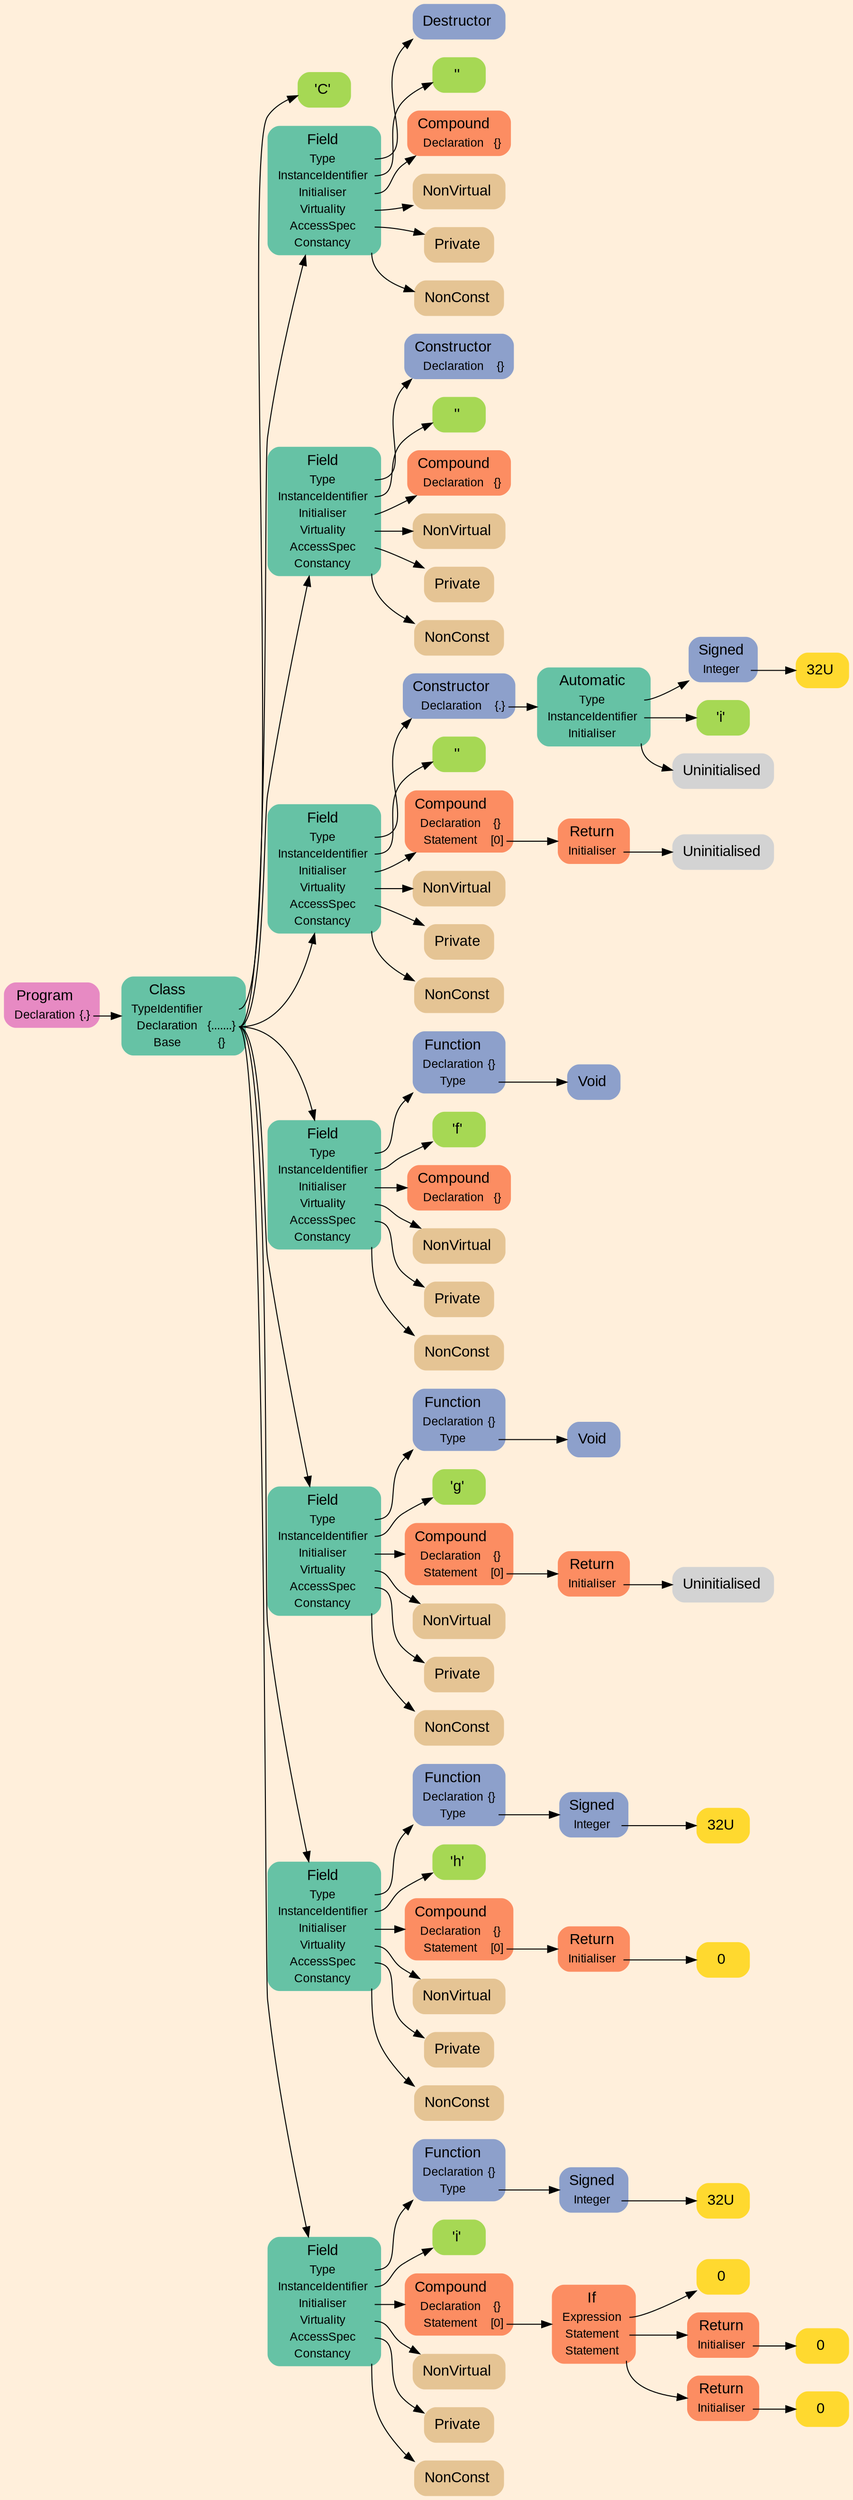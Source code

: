 digraph "" {
label = ""
labelloc = t
fontsize = "36"
graph [
    rankdir = "LR"
    ranksep = 0.3
    bgcolor = antiquewhite1
    color = black
    fontcolor = black
    fontname = "Arial"
];
node [
    fontname = "Arial"
];
edge [
    fontname = "Arial"
];


// -------------------- node figure --------------------
"#I-2-1966" [
    shape = "plaintext"
    fillcolor = "/set28/4"
    label = <<TABLE BORDER="0" CELLBORDER="0" CELLSPACING="0">
     <TR><TD><FONT POINT-SIZE="15.0">Program</FONT></TD><TD></TD></TR>
     <TR><TD>Declaration</TD><TD PORT="port0">{.}</TD></TR>
    </TABLE>>
    style = "rounded,filled"
    fontsize = "12"
];

"#I-2-1968" [
    shape = "plaintext"
    fillcolor = "/set28/1"
    label = <<TABLE BORDER="0" CELLBORDER="0" CELLSPACING="0">
     <TR><TD><FONT POINT-SIZE="15.0">Class</FONT></TD><TD></TD></TR>
     <TR><TD>TypeIdentifier</TD><TD PORT="port0"></TD></TR>
     <TR><TD>Declaration</TD><TD PORT="port1">{.......}</TD></TR>
     <TR><TD>Base</TD><TD PORT="port2">{}</TD></TR>
    </TABLE>>
    style = "rounded,filled"
    fontsize = "12"
];

"#I-2-1969" [
    shape = "plaintext"
    fillcolor = "/set28/5"
    label = <<TABLE BORDER="0" CELLBORDER="0" CELLSPACING="0">
     <TR><TD><FONT POINT-SIZE="15.0">'C'</FONT></TD><TD></TD></TR>
    </TABLE>>
    style = "rounded,filled"
    fontsize = "12"
];

"#I-2-1972" [
    shape = "plaintext"
    fillcolor = "/set28/1"
    label = <<TABLE BORDER="0" CELLBORDER="0" CELLSPACING="0">
     <TR><TD><FONT POINT-SIZE="15.0">Field</FONT></TD><TD></TD></TR>
     <TR><TD>Type</TD><TD PORT="port0"></TD></TR>
     <TR><TD>InstanceIdentifier</TD><TD PORT="port1"></TD></TR>
     <TR><TD>Initialiser</TD><TD PORT="port2"></TD></TR>
     <TR><TD>Virtuality</TD><TD PORT="port3"></TD></TR>
     <TR><TD>AccessSpec</TD><TD PORT="port4"></TD></TR>
     <TR><TD>Constancy</TD><TD PORT="port5"></TD></TR>
    </TABLE>>
    style = "rounded,filled"
    fontsize = "12"
];

"#I-2-1975" [
    shape = "plaintext"
    fillcolor = "/set28/3"
    label = <<TABLE BORDER="0" CELLBORDER="0" CELLSPACING="0">
     <TR><TD><FONT POINT-SIZE="15.0">Destructor</FONT></TD><TD></TD></TR>
    </TABLE>>
    style = "rounded,filled"
    fontsize = "12"
];

"#I-2-1974" [
    shape = "plaintext"
    fillcolor = "/set28/5"
    label = <<TABLE BORDER="0" CELLBORDER="0" CELLSPACING="0">
     <TR><TD><FONT POINT-SIZE="15.0">''</FONT></TD><TD></TD></TR>
    </TABLE>>
    style = "rounded,filled"
    fontsize = "12"
];

"#I-2-2033" [
    shape = "plaintext"
    fillcolor = "/set28/2"
    label = <<TABLE BORDER="0" CELLBORDER="0" CELLSPACING="0">
     <TR><TD><FONT POINT-SIZE="15.0">Compound</FONT></TD><TD></TD></TR>
     <TR><TD>Declaration</TD><TD PORT="port0">{}</TD></TR>
    </TABLE>>
    style = "rounded,filled"
    fontsize = "12"
];

"#I-2-1973" [
    shape = "plaintext"
    fillcolor = "/set28/7"
    label = <<TABLE BORDER="0" CELLBORDER="0" CELLSPACING="0">
     <TR><TD><FONT POINT-SIZE="15.0">NonVirtual</FONT></TD><TD></TD></TR>
    </TABLE>>
    style = "rounded,filled"
    fontsize = "12"
];

"#I-2-1970" [
    shape = "plaintext"
    fillcolor = "/set28/7"
    label = <<TABLE BORDER="0" CELLBORDER="0" CELLSPACING="0">
     <TR><TD><FONT POINT-SIZE="15.0">Private</FONT></TD><TD></TD></TR>
    </TABLE>>
    style = "rounded,filled"
    fontsize = "12"
];

"#I-2-1971" [
    shape = "plaintext"
    fillcolor = "/set28/7"
    label = <<TABLE BORDER="0" CELLBORDER="0" CELLSPACING="0">
     <TR><TD><FONT POINT-SIZE="15.0">NonConst</FONT></TD><TD></TD></TR>
    </TABLE>>
    style = "rounded,filled"
    fontsize = "12"
];

"#I-2-1979" [
    shape = "plaintext"
    fillcolor = "/set28/1"
    label = <<TABLE BORDER="0" CELLBORDER="0" CELLSPACING="0">
     <TR><TD><FONT POINT-SIZE="15.0">Field</FONT></TD><TD></TD></TR>
     <TR><TD>Type</TD><TD PORT="port0"></TD></TR>
     <TR><TD>InstanceIdentifier</TD><TD PORT="port1"></TD></TR>
     <TR><TD>Initialiser</TD><TD PORT="port2"></TD></TR>
     <TR><TD>Virtuality</TD><TD PORT="port3"></TD></TR>
     <TR><TD>AccessSpec</TD><TD PORT="port4"></TD></TR>
     <TR><TD>Constancy</TD><TD PORT="port5"></TD></TR>
    </TABLE>>
    style = "rounded,filled"
    fontsize = "12"
];

"#I-2-1982" [
    shape = "plaintext"
    fillcolor = "/set28/3"
    label = <<TABLE BORDER="0" CELLBORDER="0" CELLSPACING="0">
     <TR><TD><FONT POINT-SIZE="15.0">Constructor</FONT></TD><TD></TD></TR>
     <TR><TD>Declaration</TD><TD PORT="port0">{}</TD></TR>
    </TABLE>>
    style = "rounded,filled"
    fontsize = "12"
];

"#I-2-1981" [
    shape = "plaintext"
    fillcolor = "/set28/5"
    label = <<TABLE BORDER="0" CELLBORDER="0" CELLSPACING="0">
     <TR><TD><FONT POINT-SIZE="15.0">''</FONT></TD><TD></TD></TR>
    </TABLE>>
    style = "rounded,filled"
    fontsize = "12"
];

"#I-2-2035" [
    shape = "plaintext"
    fillcolor = "/set28/2"
    label = <<TABLE BORDER="0" CELLBORDER="0" CELLSPACING="0">
     <TR><TD><FONT POINT-SIZE="15.0">Compound</FONT></TD><TD></TD></TR>
     <TR><TD>Declaration</TD><TD PORT="port0">{}</TD></TR>
    </TABLE>>
    style = "rounded,filled"
    fontsize = "12"
];

"#I-2-1980" [
    shape = "plaintext"
    fillcolor = "/set28/7"
    label = <<TABLE BORDER="0" CELLBORDER="0" CELLSPACING="0">
     <TR><TD><FONT POINT-SIZE="15.0">NonVirtual</FONT></TD><TD></TD></TR>
    </TABLE>>
    style = "rounded,filled"
    fontsize = "12"
];

"#I-2-1977" [
    shape = "plaintext"
    fillcolor = "/set28/7"
    label = <<TABLE BORDER="0" CELLBORDER="0" CELLSPACING="0">
     <TR><TD><FONT POINT-SIZE="15.0">Private</FONT></TD><TD></TD></TR>
    </TABLE>>
    style = "rounded,filled"
    fontsize = "12"
];

"#I-2-1978" [
    shape = "plaintext"
    fillcolor = "/set28/7"
    label = <<TABLE BORDER="0" CELLBORDER="0" CELLSPACING="0">
     <TR><TD><FONT POINT-SIZE="15.0">NonConst</FONT></TD><TD></TD></TR>
    </TABLE>>
    style = "rounded,filled"
    fontsize = "12"
];

"#I-2-1993" [
    shape = "plaintext"
    fillcolor = "/set28/1"
    label = <<TABLE BORDER="0" CELLBORDER="0" CELLSPACING="0">
     <TR><TD><FONT POINT-SIZE="15.0">Field</FONT></TD><TD></TD></TR>
     <TR><TD>Type</TD><TD PORT="port0"></TD></TR>
     <TR><TD>InstanceIdentifier</TD><TD PORT="port1"></TD></TR>
     <TR><TD>Initialiser</TD><TD PORT="port2"></TD></TR>
     <TR><TD>Virtuality</TD><TD PORT="port3"></TD></TR>
     <TR><TD>AccessSpec</TD><TD PORT="port4"></TD></TR>
     <TR><TD>Constancy</TD><TD PORT="port5"></TD></TR>
    </TABLE>>
    style = "rounded,filled"
    fontsize = "12"
];

"#I-2-1996" [
    shape = "plaintext"
    fillcolor = "/set28/3"
    label = <<TABLE BORDER="0" CELLBORDER="0" CELLSPACING="0">
     <TR><TD><FONT POINT-SIZE="15.0">Constructor</FONT></TD><TD></TD></TR>
     <TR><TD>Declaration</TD><TD PORT="port0">{.}</TD></TR>
    </TABLE>>
    style = "rounded,filled"
    fontsize = "12"
];

"#I-2-1986" [
    shape = "plaintext"
    fillcolor = "/set28/1"
    label = <<TABLE BORDER="0" CELLBORDER="0" CELLSPACING="0">
     <TR><TD><FONT POINT-SIZE="15.0">Automatic</FONT></TD><TD></TD></TR>
     <TR><TD>Type</TD><TD PORT="port0"></TD></TR>
     <TR><TD>InstanceIdentifier</TD><TD PORT="port1"></TD></TR>
     <TR><TD>Initialiser</TD><TD PORT="port2"></TD></TR>
    </TABLE>>
    style = "rounded,filled"
    fontsize = "12"
];

"#I-2-1988" [
    shape = "plaintext"
    fillcolor = "/set28/3"
    label = <<TABLE BORDER="0" CELLBORDER="0" CELLSPACING="0">
     <TR><TD><FONT POINT-SIZE="15.0">Signed</FONT></TD><TD></TD></TR>
     <TR><TD>Integer</TD><TD PORT="port0"></TD></TR>
    </TABLE>>
    style = "rounded,filled"
    fontsize = "12"
];

"#I-2-1989" [
    shape = "plaintext"
    fillcolor = "/set28/6"
    label = <<TABLE BORDER="0" CELLBORDER="0" CELLSPACING="0">
     <TR><TD><FONT POINT-SIZE="15.0">32U</FONT></TD><TD></TD></TR>
    </TABLE>>
    style = "rounded,filled"
    fontsize = "12"
];

"#I-2-1987" [
    shape = "plaintext"
    fillcolor = "/set28/5"
    label = <<TABLE BORDER="0" CELLBORDER="0" CELLSPACING="0">
     <TR><TD><FONT POINT-SIZE="15.0">'i'</FONT></TD><TD></TD></TR>
    </TABLE>>
    style = "rounded,filled"
    fontsize = "12"
];

"#I-2-1990" [
    shape = "plaintext"
    label = <<TABLE BORDER="0" CELLBORDER="0" CELLSPACING="0">
     <TR><TD><FONT POINT-SIZE="15.0">Uninitialised</FONT></TD><TD></TD></TR>
    </TABLE>>
    style = "rounded,filled"
    fontsize = "12"
];

"#I-2-1995" [
    shape = "plaintext"
    fillcolor = "/set28/5"
    label = <<TABLE BORDER="0" CELLBORDER="0" CELLSPACING="0">
     <TR><TD><FONT POINT-SIZE="15.0">''</FONT></TD><TD></TD></TR>
    </TABLE>>
    style = "rounded,filled"
    fontsize = "12"
];

"#I-2-2039" [
    shape = "plaintext"
    fillcolor = "/set28/2"
    label = <<TABLE BORDER="0" CELLBORDER="0" CELLSPACING="0">
     <TR><TD><FONT POINT-SIZE="15.0">Compound</FONT></TD><TD></TD></TR>
     <TR><TD>Declaration</TD><TD PORT="port0">{}</TD></TR>
     <TR><TD>Statement</TD><TD PORT="port1">[0]</TD></TR>
    </TABLE>>
    style = "rounded,filled"
    fontsize = "12"
];

"#I-2-2037" [
    shape = "plaintext"
    fillcolor = "/set28/2"
    label = <<TABLE BORDER="0" CELLBORDER="0" CELLSPACING="0">
     <TR><TD><FONT POINT-SIZE="15.0">Return</FONT></TD><TD></TD></TR>
     <TR><TD>Initialiser</TD><TD PORT="port0"></TD></TR>
    </TABLE>>
    style = "rounded,filled"
    fontsize = "12"
];

"#I-2-2038" [
    shape = "plaintext"
    label = <<TABLE BORDER="0" CELLBORDER="0" CELLSPACING="0">
     <TR><TD><FONT POINT-SIZE="15.0">Uninitialised</FONT></TD><TD></TD></TR>
    </TABLE>>
    style = "rounded,filled"
    fontsize = "12"
];

"#I-2-1994" [
    shape = "plaintext"
    fillcolor = "/set28/7"
    label = <<TABLE BORDER="0" CELLBORDER="0" CELLSPACING="0">
     <TR><TD><FONT POINT-SIZE="15.0">NonVirtual</FONT></TD><TD></TD></TR>
    </TABLE>>
    style = "rounded,filled"
    fontsize = "12"
];

"#I-2-1991" [
    shape = "plaintext"
    fillcolor = "/set28/7"
    label = <<TABLE BORDER="0" CELLBORDER="0" CELLSPACING="0">
     <TR><TD><FONT POINT-SIZE="15.0">Private</FONT></TD><TD></TD></TR>
    </TABLE>>
    style = "rounded,filled"
    fontsize = "12"
];

"#I-2-1992" [
    shape = "plaintext"
    fillcolor = "/set28/7"
    label = <<TABLE BORDER="0" CELLBORDER="0" CELLSPACING="0">
     <TR><TD><FONT POINT-SIZE="15.0">NonConst</FONT></TD><TD></TD></TR>
    </TABLE>>
    style = "rounded,filled"
    fontsize = "12"
];

"#I-2-2000" [
    shape = "plaintext"
    fillcolor = "/set28/1"
    label = <<TABLE BORDER="0" CELLBORDER="0" CELLSPACING="0">
     <TR><TD><FONT POINT-SIZE="15.0">Field</FONT></TD><TD></TD></TR>
     <TR><TD>Type</TD><TD PORT="port0"></TD></TR>
     <TR><TD>InstanceIdentifier</TD><TD PORT="port1"></TD></TR>
     <TR><TD>Initialiser</TD><TD PORT="port2"></TD></TR>
     <TR><TD>Virtuality</TD><TD PORT="port3"></TD></TR>
     <TR><TD>AccessSpec</TD><TD PORT="port4"></TD></TR>
     <TR><TD>Constancy</TD><TD PORT="port5"></TD></TR>
    </TABLE>>
    style = "rounded,filled"
    fontsize = "12"
];

"#I-2-2003" [
    shape = "plaintext"
    fillcolor = "/set28/3"
    label = <<TABLE BORDER="0" CELLBORDER="0" CELLSPACING="0">
     <TR><TD><FONT POINT-SIZE="15.0">Function</FONT></TD><TD></TD></TR>
     <TR><TD>Declaration</TD><TD PORT="port0">{}</TD></TR>
     <TR><TD>Type</TD><TD PORT="port1"></TD></TR>
    </TABLE>>
    style = "rounded,filled"
    fontsize = "12"
];

"#I-2-2004" [
    shape = "plaintext"
    fillcolor = "/set28/3"
    label = <<TABLE BORDER="0" CELLBORDER="0" CELLSPACING="0">
     <TR><TD><FONT POINT-SIZE="15.0">Void</FONT></TD><TD></TD></TR>
    </TABLE>>
    style = "rounded,filled"
    fontsize = "12"
];

"#I-2-2002" [
    shape = "plaintext"
    fillcolor = "/set28/5"
    label = <<TABLE BORDER="0" CELLBORDER="0" CELLSPACING="0">
     <TR><TD><FONT POINT-SIZE="15.0">'f'</FONT></TD><TD></TD></TR>
    </TABLE>>
    style = "rounded,filled"
    fontsize = "12"
];

"#I-2-2041" [
    shape = "plaintext"
    fillcolor = "/set28/2"
    label = <<TABLE BORDER="0" CELLBORDER="0" CELLSPACING="0">
     <TR><TD><FONT POINT-SIZE="15.0">Compound</FONT></TD><TD></TD></TR>
     <TR><TD>Declaration</TD><TD PORT="port0">{}</TD></TR>
    </TABLE>>
    style = "rounded,filled"
    fontsize = "12"
];

"#I-2-2001" [
    shape = "plaintext"
    fillcolor = "/set28/7"
    label = <<TABLE BORDER="0" CELLBORDER="0" CELLSPACING="0">
     <TR><TD><FONT POINT-SIZE="15.0">NonVirtual</FONT></TD><TD></TD></TR>
    </TABLE>>
    style = "rounded,filled"
    fontsize = "12"
];

"#I-2-1998" [
    shape = "plaintext"
    fillcolor = "/set28/7"
    label = <<TABLE BORDER="0" CELLBORDER="0" CELLSPACING="0">
     <TR><TD><FONT POINT-SIZE="15.0">Private</FONT></TD><TD></TD></TR>
    </TABLE>>
    style = "rounded,filled"
    fontsize = "12"
];

"#I-2-1999" [
    shape = "plaintext"
    fillcolor = "/set28/7"
    label = <<TABLE BORDER="0" CELLBORDER="0" CELLSPACING="0">
     <TR><TD><FONT POINT-SIZE="15.0">NonConst</FONT></TD><TD></TD></TR>
    </TABLE>>
    style = "rounded,filled"
    fontsize = "12"
];

"#I-2-2008" [
    shape = "plaintext"
    fillcolor = "/set28/1"
    label = <<TABLE BORDER="0" CELLBORDER="0" CELLSPACING="0">
     <TR><TD><FONT POINT-SIZE="15.0">Field</FONT></TD><TD></TD></TR>
     <TR><TD>Type</TD><TD PORT="port0"></TD></TR>
     <TR><TD>InstanceIdentifier</TD><TD PORT="port1"></TD></TR>
     <TR><TD>Initialiser</TD><TD PORT="port2"></TD></TR>
     <TR><TD>Virtuality</TD><TD PORT="port3"></TD></TR>
     <TR><TD>AccessSpec</TD><TD PORT="port4"></TD></TR>
     <TR><TD>Constancy</TD><TD PORT="port5"></TD></TR>
    </TABLE>>
    style = "rounded,filled"
    fontsize = "12"
];

"#I-2-2011" [
    shape = "plaintext"
    fillcolor = "/set28/3"
    label = <<TABLE BORDER="0" CELLBORDER="0" CELLSPACING="0">
     <TR><TD><FONT POINT-SIZE="15.0">Function</FONT></TD><TD></TD></TR>
     <TR><TD>Declaration</TD><TD PORT="port0">{}</TD></TR>
     <TR><TD>Type</TD><TD PORT="port1"></TD></TR>
    </TABLE>>
    style = "rounded,filled"
    fontsize = "12"
];

"#I-2-2012" [
    shape = "plaintext"
    fillcolor = "/set28/3"
    label = <<TABLE BORDER="0" CELLBORDER="0" CELLSPACING="0">
     <TR><TD><FONT POINT-SIZE="15.0">Void</FONT></TD><TD></TD></TR>
    </TABLE>>
    style = "rounded,filled"
    fontsize = "12"
];

"#I-2-2010" [
    shape = "plaintext"
    fillcolor = "/set28/5"
    label = <<TABLE BORDER="0" CELLBORDER="0" CELLSPACING="0">
     <TR><TD><FONT POINT-SIZE="15.0">'g'</FONT></TD><TD></TD></TR>
    </TABLE>>
    style = "rounded,filled"
    fontsize = "12"
];

"#I-2-2045" [
    shape = "plaintext"
    fillcolor = "/set28/2"
    label = <<TABLE BORDER="0" CELLBORDER="0" CELLSPACING="0">
     <TR><TD><FONT POINT-SIZE="15.0">Compound</FONT></TD><TD></TD></TR>
     <TR><TD>Declaration</TD><TD PORT="port0">{}</TD></TR>
     <TR><TD>Statement</TD><TD PORT="port1">[0]</TD></TR>
    </TABLE>>
    style = "rounded,filled"
    fontsize = "12"
];

"#I-2-2043" [
    shape = "plaintext"
    fillcolor = "/set28/2"
    label = <<TABLE BORDER="0" CELLBORDER="0" CELLSPACING="0">
     <TR><TD><FONT POINT-SIZE="15.0">Return</FONT></TD><TD></TD></TR>
     <TR><TD>Initialiser</TD><TD PORT="port0"></TD></TR>
    </TABLE>>
    style = "rounded,filled"
    fontsize = "12"
];

"#I-2-2044" [
    shape = "plaintext"
    label = <<TABLE BORDER="0" CELLBORDER="0" CELLSPACING="0">
     <TR><TD><FONT POINT-SIZE="15.0">Uninitialised</FONT></TD><TD></TD></TR>
    </TABLE>>
    style = "rounded,filled"
    fontsize = "12"
];

"#I-2-2009" [
    shape = "plaintext"
    fillcolor = "/set28/7"
    label = <<TABLE BORDER="0" CELLBORDER="0" CELLSPACING="0">
     <TR><TD><FONT POINT-SIZE="15.0">NonVirtual</FONT></TD><TD></TD></TR>
    </TABLE>>
    style = "rounded,filled"
    fontsize = "12"
];

"#I-2-2006" [
    shape = "plaintext"
    fillcolor = "/set28/7"
    label = <<TABLE BORDER="0" CELLBORDER="0" CELLSPACING="0">
     <TR><TD><FONT POINT-SIZE="15.0">Private</FONT></TD><TD></TD></TR>
    </TABLE>>
    style = "rounded,filled"
    fontsize = "12"
];

"#I-2-2007" [
    shape = "plaintext"
    fillcolor = "/set28/7"
    label = <<TABLE BORDER="0" CELLBORDER="0" CELLSPACING="0">
     <TR><TD><FONT POINT-SIZE="15.0">NonConst</FONT></TD><TD></TD></TR>
    </TABLE>>
    style = "rounded,filled"
    fontsize = "12"
];

"#I-2-2016" [
    shape = "plaintext"
    fillcolor = "/set28/1"
    label = <<TABLE BORDER="0" CELLBORDER="0" CELLSPACING="0">
     <TR><TD><FONT POINT-SIZE="15.0">Field</FONT></TD><TD></TD></TR>
     <TR><TD>Type</TD><TD PORT="port0"></TD></TR>
     <TR><TD>InstanceIdentifier</TD><TD PORT="port1"></TD></TR>
     <TR><TD>Initialiser</TD><TD PORT="port2"></TD></TR>
     <TR><TD>Virtuality</TD><TD PORT="port3"></TD></TR>
     <TR><TD>AccessSpec</TD><TD PORT="port4"></TD></TR>
     <TR><TD>Constancy</TD><TD PORT="port5"></TD></TR>
    </TABLE>>
    style = "rounded,filled"
    fontsize = "12"
];

"#I-2-2019" [
    shape = "plaintext"
    fillcolor = "/set28/3"
    label = <<TABLE BORDER="0" CELLBORDER="0" CELLSPACING="0">
     <TR><TD><FONT POINT-SIZE="15.0">Function</FONT></TD><TD></TD></TR>
     <TR><TD>Declaration</TD><TD PORT="port0">{}</TD></TR>
     <TR><TD>Type</TD><TD PORT="port1"></TD></TR>
    </TABLE>>
    style = "rounded,filled"
    fontsize = "12"
];

"#I-2-2020" [
    shape = "plaintext"
    fillcolor = "/set28/3"
    label = <<TABLE BORDER="0" CELLBORDER="0" CELLSPACING="0">
     <TR><TD><FONT POINT-SIZE="15.0">Signed</FONT></TD><TD></TD></TR>
     <TR><TD>Integer</TD><TD PORT="port0"></TD></TR>
    </TABLE>>
    style = "rounded,filled"
    fontsize = "12"
];

"#I-2-2021" [
    shape = "plaintext"
    fillcolor = "/set28/6"
    label = <<TABLE BORDER="0" CELLBORDER="0" CELLSPACING="0">
     <TR><TD><FONT POINT-SIZE="15.0">32U</FONT></TD><TD></TD></TR>
    </TABLE>>
    style = "rounded,filled"
    fontsize = "12"
];

"#I-2-2018" [
    shape = "plaintext"
    fillcolor = "/set28/5"
    label = <<TABLE BORDER="0" CELLBORDER="0" CELLSPACING="0">
     <TR><TD><FONT POINT-SIZE="15.0">'h'</FONT></TD><TD></TD></TR>
    </TABLE>>
    style = "rounded,filled"
    fontsize = "12"
];

"#I-2-2049" [
    shape = "plaintext"
    fillcolor = "/set28/2"
    label = <<TABLE BORDER="0" CELLBORDER="0" CELLSPACING="0">
     <TR><TD><FONT POINT-SIZE="15.0">Compound</FONT></TD><TD></TD></TR>
     <TR><TD>Declaration</TD><TD PORT="port0">{}</TD></TR>
     <TR><TD>Statement</TD><TD PORT="port1">[0]</TD></TR>
    </TABLE>>
    style = "rounded,filled"
    fontsize = "12"
];

"#I-2-2048" [
    shape = "plaintext"
    fillcolor = "/set28/2"
    label = <<TABLE BORDER="0" CELLBORDER="0" CELLSPACING="0">
     <TR><TD><FONT POINT-SIZE="15.0">Return</FONT></TD><TD></TD></TR>
     <TR><TD>Initialiser</TD><TD PORT="port0"></TD></TR>
    </TABLE>>
    style = "rounded,filled"
    fontsize = "12"
];

"#I-2-2047" [
    shape = "plaintext"
    fillcolor = "/set28/6"
    label = <<TABLE BORDER="0" CELLBORDER="0" CELLSPACING="0">
     <TR><TD><FONT POINT-SIZE="15.0">0</FONT></TD><TD></TD></TR>
    </TABLE>>
    style = "rounded,filled"
    fontsize = "12"
];

"#I-2-2017" [
    shape = "plaintext"
    fillcolor = "/set28/7"
    label = <<TABLE BORDER="0" CELLBORDER="0" CELLSPACING="0">
     <TR><TD><FONT POINT-SIZE="15.0">NonVirtual</FONT></TD><TD></TD></TR>
    </TABLE>>
    style = "rounded,filled"
    fontsize = "12"
];

"#I-2-2014" [
    shape = "plaintext"
    fillcolor = "/set28/7"
    label = <<TABLE BORDER="0" CELLBORDER="0" CELLSPACING="0">
     <TR><TD><FONT POINT-SIZE="15.0">Private</FONT></TD><TD></TD></TR>
    </TABLE>>
    style = "rounded,filled"
    fontsize = "12"
];

"#I-2-2015" [
    shape = "plaintext"
    fillcolor = "/set28/7"
    label = <<TABLE BORDER="0" CELLBORDER="0" CELLSPACING="0">
     <TR><TD><FONT POINT-SIZE="15.0">NonConst</FONT></TD><TD></TD></TR>
    </TABLE>>
    style = "rounded,filled"
    fontsize = "12"
];

"#I-2-2025" [
    shape = "plaintext"
    fillcolor = "/set28/1"
    label = <<TABLE BORDER="0" CELLBORDER="0" CELLSPACING="0">
     <TR><TD><FONT POINT-SIZE="15.0">Field</FONT></TD><TD></TD></TR>
     <TR><TD>Type</TD><TD PORT="port0"></TD></TR>
     <TR><TD>InstanceIdentifier</TD><TD PORT="port1"></TD></TR>
     <TR><TD>Initialiser</TD><TD PORT="port2"></TD></TR>
     <TR><TD>Virtuality</TD><TD PORT="port3"></TD></TR>
     <TR><TD>AccessSpec</TD><TD PORT="port4"></TD></TR>
     <TR><TD>Constancy</TD><TD PORT="port5"></TD></TR>
    </TABLE>>
    style = "rounded,filled"
    fontsize = "12"
];

"#I-2-2028" [
    shape = "plaintext"
    fillcolor = "/set28/3"
    label = <<TABLE BORDER="0" CELLBORDER="0" CELLSPACING="0">
     <TR><TD><FONT POINT-SIZE="15.0">Function</FONT></TD><TD></TD></TR>
     <TR><TD>Declaration</TD><TD PORT="port0">{}</TD></TR>
     <TR><TD>Type</TD><TD PORT="port1"></TD></TR>
    </TABLE>>
    style = "rounded,filled"
    fontsize = "12"
];

"#I-2-2029" [
    shape = "plaintext"
    fillcolor = "/set28/3"
    label = <<TABLE BORDER="0" CELLBORDER="0" CELLSPACING="0">
     <TR><TD><FONT POINT-SIZE="15.0">Signed</FONT></TD><TD></TD></TR>
     <TR><TD>Integer</TD><TD PORT="port0"></TD></TR>
    </TABLE>>
    style = "rounded,filled"
    fontsize = "12"
];

"#I-2-2030" [
    shape = "plaintext"
    fillcolor = "/set28/6"
    label = <<TABLE BORDER="0" CELLBORDER="0" CELLSPACING="0">
     <TR><TD><FONT POINT-SIZE="15.0">32U</FONT></TD><TD></TD></TR>
    </TABLE>>
    style = "rounded,filled"
    fontsize = "12"
];

"#I-2-2027" [
    shape = "plaintext"
    fillcolor = "/set28/5"
    label = <<TABLE BORDER="0" CELLBORDER="0" CELLSPACING="0">
     <TR><TD><FONT POINT-SIZE="15.0">'i'</FONT></TD><TD></TD></TR>
    </TABLE>>
    style = "rounded,filled"
    fontsize = "12"
];

"#I-2-2057" [
    shape = "plaintext"
    fillcolor = "/set28/2"
    label = <<TABLE BORDER="0" CELLBORDER="0" CELLSPACING="0">
     <TR><TD><FONT POINT-SIZE="15.0">Compound</FONT></TD><TD></TD></TR>
     <TR><TD>Declaration</TD><TD PORT="port0">{}</TD></TR>
     <TR><TD>Statement</TD><TD PORT="port1">[0]</TD></TR>
    </TABLE>>
    style = "rounded,filled"
    fontsize = "12"
];

"#I-2-2056" [
    shape = "plaintext"
    fillcolor = "/set28/2"
    label = <<TABLE BORDER="0" CELLBORDER="0" CELLSPACING="0">
     <TR><TD><FONT POINT-SIZE="15.0">If</FONT></TD><TD></TD></TR>
     <TR><TD>Expression</TD><TD PORT="port0"></TD></TR>
     <TR><TD>Statement</TD><TD PORT="port1"></TD></TR>
     <TR><TD>Statement</TD><TD PORT="port2"></TD></TR>
    </TABLE>>
    style = "rounded,filled"
    fontsize = "12"
];

"#I-2-2051" [
    shape = "plaintext"
    fillcolor = "/set28/6"
    label = <<TABLE BORDER="0" CELLBORDER="0" CELLSPACING="0">
     <TR><TD><FONT POINT-SIZE="15.0">0</FONT></TD><TD></TD></TR>
    </TABLE>>
    style = "rounded,filled"
    fontsize = "12"
];

"#I-2-2053" [
    shape = "plaintext"
    fillcolor = "/set28/2"
    label = <<TABLE BORDER="0" CELLBORDER="0" CELLSPACING="0">
     <TR><TD><FONT POINT-SIZE="15.0">Return</FONT></TD><TD></TD></TR>
     <TR><TD>Initialiser</TD><TD PORT="port0"></TD></TR>
    </TABLE>>
    style = "rounded,filled"
    fontsize = "12"
];

"#I-2-2052" [
    shape = "plaintext"
    fillcolor = "/set28/6"
    label = <<TABLE BORDER="0" CELLBORDER="0" CELLSPACING="0">
     <TR><TD><FONT POINT-SIZE="15.0">0</FONT></TD><TD></TD></TR>
    </TABLE>>
    style = "rounded,filled"
    fontsize = "12"
];

"#I-2-2055" [
    shape = "plaintext"
    fillcolor = "/set28/2"
    label = <<TABLE BORDER="0" CELLBORDER="0" CELLSPACING="0">
     <TR><TD><FONT POINT-SIZE="15.0">Return</FONT></TD><TD></TD></TR>
     <TR><TD>Initialiser</TD><TD PORT="port0"></TD></TR>
    </TABLE>>
    style = "rounded,filled"
    fontsize = "12"
];

"#I-2-2054" [
    shape = "plaintext"
    fillcolor = "/set28/6"
    label = <<TABLE BORDER="0" CELLBORDER="0" CELLSPACING="0">
     <TR><TD><FONT POINT-SIZE="15.0">0</FONT></TD><TD></TD></TR>
    </TABLE>>
    style = "rounded,filled"
    fontsize = "12"
];

"#I-2-2026" [
    shape = "plaintext"
    fillcolor = "/set28/7"
    label = <<TABLE BORDER="0" CELLBORDER="0" CELLSPACING="0">
     <TR><TD><FONT POINT-SIZE="15.0">NonVirtual</FONT></TD><TD></TD></TR>
    </TABLE>>
    style = "rounded,filled"
    fontsize = "12"
];

"#I-2-2023" [
    shape = "plaintext"
    fillcolor = "/set28/7"
    label = <<TABLE BORDER="0" CELLBORDER="0" CELLSPACING="0">
     <TR><TD><FONT POINT-SIZE="15.0">Private</FONT></TD><TD></TD></TR>
    </TABLE>>
    style = "rounded,filled"
    fontsize = "12"
];

"#I-2-2024" [
    shape = "plaintext"
    fillcolor = "/set28/7"
    label = <<TABLE BORDER="0" CELLBORDER="0" CELLSPACING="0">
     <TR><TD><FONT POINT-SIZE="15.0">NonConst</FONT></TD><TD></TD></TR>
    </TABLE>>
    style = "rounded,filled"
    fontsize = "12"
];



// -------------------- links --------------------
// links for block #I-2-1966
"#I-2-1966":port0 -> "#I-2-1968" [
    style="solid"
    color = black
    fontcolor = black
];

// links for block #I-2-1968
"#I-2-1968":port0 -> "#I-2-1969" [
    style="solid"
    color = black
    fontcolor = black
];

"#I-2-1968":port1 -> "#I-2-1972" [
    style="solid"
    color = black
    fontcolor = black
];

"#I-2-1968":port1 -> "#I-2-1979" [
    style="solid"
    color = black
    fontcolor = black
];

"#I-2-1968":port1 -> "#I-2-1993" [
    style="solid"
    color = black
    fontcolor = black
];

"#I-2-1968":port1 -> "#I-2-2000" [
    style="solid"
    color = black
    fontcolor = black
];

"#I-2-1968":port1 -> "#I-2-2008" [
    style="solid"
    color = black
    fontcolor = black
];

"#I-2-1968":port1 -> "#I-2-2016" [
    style="solid"
    color = black
    fontcolor = black
];

"#I-2-1968":port1 -> "#I-2-2025" [
    style="solid"
    color = black
    fontcolor = black
];

// links for block #I-2-1969
// links for block #I-2-1972
"#I-2-1972":port0 -> "#I-2-1975" [
    style="solid"
    color = black
    fontcolor = black
];

"#I-2-1972":port1 -> "#I-2-1974" [
    style="solid"
    color = black
    fontcolor = black
];

"#I-2-1972":port2 -> "#I-2-2033" [
    style="solid"
    color = black
    fontcolor = black
];

"#I-2-1972":port3 -> "#I-2-1973" [
    style="solid"
    color = black
    fontcolor = black
];

"#I-2-1972":port4 -> "#I-2-1970" [
    style="solid"
    color = black
    fontcolor = black
];

"#I-2-1972":port5 -> "#I-2-1971" [
    style="solid"
    color = black
    fontcolor = black
];

// links for block #I-2-1975
// links for block #I-2-1974
// links for block #I-2-2033
// links for block #I-2-1973
// links for block #I-2-1970
// links for block #I-2-1971
// links for block #I-2-1979
"#I-2-1979":port0 -> "#I-2-1982" [
    style="solid"
    color = black
    fontcolor = black
];

"#I-2-1979":port1 -> "#I-2-1981" [
    style="solid"
    color = black
    fontcolor = black
];

"#I-2-1979":port2 -> "#I-2-2035" [
    style="solid"
    color = black
    fontcolor = black
];

"#I-2-1979":port3 -> "#I-2-1980" [
    style="solid"
    color = black
    fontcolor = black
];

"#I-2-1979":port4 -> "#I-2-1977" [
    style="solid"
    color = black
    fontcolor = black
];

"#I-2-1979":port5 -> "#I-2-1978" [
    style="solid"
    color = black
    fontcolor = black
];

// links for block #I-2-1982
// links for block #I-2-1981
// links for block #I-2-2035
// links for block #I-2-1980
// links for block #I-2-1977
// links for block #I-2-1978
// links for block #I-2-1993
"#I-2-1993":port0 -> "#I-2-1996" [
    style="solid"
    color = black
    fontcolor = black
];

"#I-2-1993":port1 -> "#I-2-1995" [
    style="solid"
    color = black
    fontcolor = black
];

"#I-2-1993":port2 -> "#I-2-2039" [
    style="solid"
    color = black
    fontcolor = black
];

"#I-2-1993":port3 -> "#I-2-1994" [
    style="solid"
    color = black
    fontcolor = black
];

"#I-2-1993":port4 -> "#I-2-1991" [
    style="solid"
    color = black
    fontcolor = black
];

"#I-2-1993":port5 -> "#I-2-1992" [
    style="solid"
    color = black
    fontcolor = black
];

// links for block #I-2-1996
"#I-2-1996":port0 -> "#I-2-1986" [
    style="solid"
    color = black
    fontcolor = black
];

// links for block #I-2-1986
"#I-2-1986":port0 -> "#I-2-1988" [
    style="solid"
    color = black
    fontcolor = black
];

"#I-2-1986":port1 -> "#I-2-1987" [
    style="solid"
    color = black
    fontcolor = black
];

"#I-2-1986":port2 -> "#I-2-1990" [
    style="solid"
    color = black
    fontcolor = black
];

// links for block #I-2-1988
"#I-2-1988":port0 -> "#I-2-1989" [
    style="solid"
    color = black
    fontcolor = black
];

// links for block #I-2-1989
// links for block #I-2-1987
// links for block #I-2-1990
// links for block #I-2-1995
// links for block #I-2-2039
"#I-2-2039":port1 -> "#I-2-2037" [
    style="solid"
    color = black
    fontcolor = black
];

// links for block #I-2-2037
"#I-2-2037":port0 -> "#I-2-2038" [
    style="solid"
    color = black
    fontcolor = black
];

// links for block #I-2-2038
// links for block #I-2-1994
// links for block #I-2-1991
// links for block #I-2-1992
// links for block #I-2-2000
"#I-2-2000":port0 -> "#I-2-2003" [
    style="solid"
    color = black
    fontcolor = black
];

"#I-2-2000":port1 -> "#I-2-2002" [
    style="solid"
    color = black
    fontcolor = black
];

"#I-2-2000":port2 -> "#I-2-2041" [
    style="solid"
    color = black
    fontcolor = black
];

"#I-2-2000":port3 -> "#I-2-2001" [
    style="solid"
    color = black
    fontcolor = black
];

"#I-2-2000":port4 -> "#I-2-1998" [
    style="solid"
    color = black
    fontcolor = black
];

"#I-2-2000":port5 -> "#I-2-1999" [
    style="solid"
    color = black
    fontcolor = black
];

// links for block #I-2-2003
"#I-2-2003":port1 -> "#I-2-2004" [
    style="solid"
    color = black
    fontcolor = black
];

// links for block #I-2-2004
// links for block #I-2-2002
// links for block #I-2-2041
// links for block #I-2-2001
// links for block #I-2-1998
// links for block #I-2-1999
// links for block #I-2-2008
"#I-2-2008":port0 -> "#I-2-2011" [
    style="solid"
    color = black
    fontcolor = black
];

"#I-2-2008":port1 -> "#I-2-2010" [
    style="solid"
    color = black
    fontcolor = black
];

"#I-2-2008":port2 -> "#I-2-2045" [
    style="solid"
    color = black
    fontcolor = black
];

"#I-2-2008":port3 -> "#I-2-2009" [
    style="solid"
    color = black
    fontcolor = black
];

"#I-2-2008":port4 -> "#I-2-2006" [
    style="solid"
    color = black
    fontcolor = black
];

"#I-2-2008":port5 -> "#I-2-2007" [
    style="solid"
    color = black
    fontcolor = black
];

// links for block #I-2-2011
"#I-2-2011":port1 -> "#I-2-2012" [
    style="solid"
    color = black
    fontcolor = black
];

// links for block #I-2-2012
// links for block #I-2-2010
// links for block #I-2-2045
"#I-2-2045":port1 -> "#I-2-2043" [
    style="solid"
    color = black
    fontcolor = black
];

// links for block #I-2-2043
"#I-2-2043":port0 -> "#I-2-2044" [
    style="solid"
    color = black
    fontcolor = black
];

// links for block #I-2-2044
// links for block #I-2-2009
// links for block #I-2-2006
// links for block #I-2-2007
// links for block #I-2-2016
"#I-2-2016":port0 -> "#I-2-2019" [
    style="solid"
    color = black
    fontcolor = black
];

"#I-2-2016":port1 -> "#I-2-2018" [
    style="solid"
    color = black
    fontcolor = black
];

"#I-2-2016":port2 -> "#I-2-2049" [
    style="solid"
    color = black
    fontcolor = black
];

"#I-2-2016":port3 -> "#I-2-2017" [
    style="solid"
    color = black
    fontcolor = black
];

"#I-2-2016":port4 -> "#I-2-2014" [
    style="solid"
    color = black
    fontcolor = black
];

"#I-2-2016":port5 -> "#I-2-2015" [
    style="solid"
    color = black
    fontcolor = black
];

// links for block #I-2-2019
"#I-2-2019":port1 -> "#I-2-2020" [
    style="solid"
    color = black
    fontcolor = black
];

// links for block #I-2-2020
"#I-2-2020":port0 -> "#I-2-2021" [
    style="solid"
    color = black
    fontcolor = black
];

// links for block #I-2-2021
// links for block #I-2-2018
// links for block #I-2-2049
"#I-2-2049":port1 -> "#I-2-2048" [
    style="solid"
    color = black
    fontcolor = black
];

// links for block #I-2-2048
"#I-2-2048":port0 -> "#I-2-2047" [
    style="solid"
    color = black
    fontcolor = black
];

// links for block #I-2-2047
// links for block #I-2-2017
// links for block #I-2-2014
// links for block #I-2-2015
// links for block #I-2-2025
"#I-2-2025":port0 -> "#I-2-2028" [
    style="solid"
    color = black
    fontcolor = black
];

"#I-2-2025":port1 -> "#I-2-2027" [
    style="solid"
    color = black
    fontcolor = black
];

"#I-2-2025":port2 -> "#I-2-2057" [
    style="solid"
    color = black
    fontcolor = black
];

"#I-2-2025":port3 -> "#I-2-2026" [
    style="solid"
    color = black
    fontcolor = black
];

"#I-2-2025":port4 -> "#I-2-2023" [
    style="solid"
    color = black
    fontcolor = black
];

"#I-2-2025":port5 -> "#I-2-2024" [
    style="solid"
    color = black
    fontcolor = black
];

// links for block #I-2-2028
"#I-2-2028":port1 -> "#I-2-2029" [
    style="solid"
    color = black
    fontcolor = black
];

// links for block #I-2-2029
"#I-2-2029":port0 -> "#I-2-2030" [
    style="solid"
    color = black
    fontcolor = black
];

// links for block #I-2-2030
// links for block #I-2-2027
// links for block #I-2-2057
"#I-2-2057":port1 -> "#I-2-2056" [
    style="solid"
    color = black
    fontcolor = black
];

// links for block #I-2-2056
"#I-2-2056":port0 -> "#I-2-2051" [
    style="solid"
    color = black
    fontcolor = black
];

"#I-2-2056":port1 -> "#I-2-2053" [
    style="solid"
    color = black
    fontcolor = black
];

"#I-2-2056":port2 -> "#I-2-2055" [
    style="solid"
    color = black
    fontcolor = black
];

// links for block #I-2-2051
// links for block #I-2-2053
"#I-2-2053":port0 -> "#I-2-2052" [
    style="solid"
    color = black
    fontcolor = black
];

// links for block #I-2-2052
// links for block #I-2-2055
"#I-2-2055":port0 -> "#I-2-2054" [
    style="solid"
    color = black
    fontcolor = black
];

// links for block #I-2-2054
// links for block #I-2-2026
// links for block #I-2-2023
// links for block #I-2-2024
}

